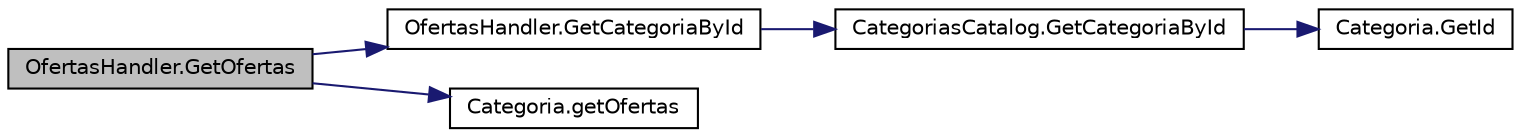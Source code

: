 digraph "OfertasHandler.GetOfertas"
{
 // INTERACTIVE_SVG=YES
 // LATEX_PDF_SIZE
  edge [fontname="Helvetica",fontsize="10",labelfontname="Helvetica",labelfontsize="10"];
  node [fontname="Helvetica",fontsize="10",shape=record];
  rankdir="LR";
  Node1 [label="OfertasHandler.GetOfertas",height=0.2,width=0.4,color="black", fillcolor="grey75", style="filled", fontcolor="black",tooltip="Método para obtener OfertaDeServicio"];
  Node1 -> Node2 [color="midnightblue",fontsize="10",style="solid",fontname="Helvetica"];
  Node2 [label="OfertasHandler.GetCategoriaById",height=0.2,width=0.4,color="black", fillcolor="white", style="filled",URL="$classOfertasHandler.html#acd0f922cabb68e54f3a72a4761925872",tooltip="Método para obtener una Categoria por id"];
  Node2 -> Node3 [color="midnightblue",fontsize="10",style="solid",fontname="Helvetica"];
  Node3 [label="CategoriasCatalog.GetCategoriaById",height=0.2,width=0.4,color="black", fillcolor="white", style="filled",URL="$classCategoriasCatalog.html#a1275f6565562402725de3b14b665f622",tooltip="Método para obtener una categoría por id"];
  Node3 -> Node4 [color="midnightblue",fontsize="10",style="solid",fontname="Helvetica"];
  Node4 [label="Categoria.GetId",height=0.2,width=0.4,color="black", fillcolor="white", style="filled",URL="$classCategoria.html#aca21bd468a27caa944fd44707ae08e40",tooltip="Método para obtener el ID de una Categoria"];
  Node1 -> Node5 [color="midnightblue",fontsize="10",style="solid",fontname="Helvetica"];
  Node5 [label="Categoria.getOfertas",height=0.2,width=0.4,color="black", fillcolor="white", style="filled",URL="$classCategoria.html#a4fe37127f3c8e0678c475c3dcbd917c6",tooltip="Método para conocer la lista de ofertas"];
}
